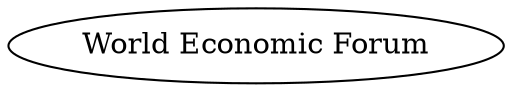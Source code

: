 graph global {
    subgraph organizations {
        wef1 [
            label="World Economic Forum",
            link="https://www.weforum.org",
        ];
    };
}
